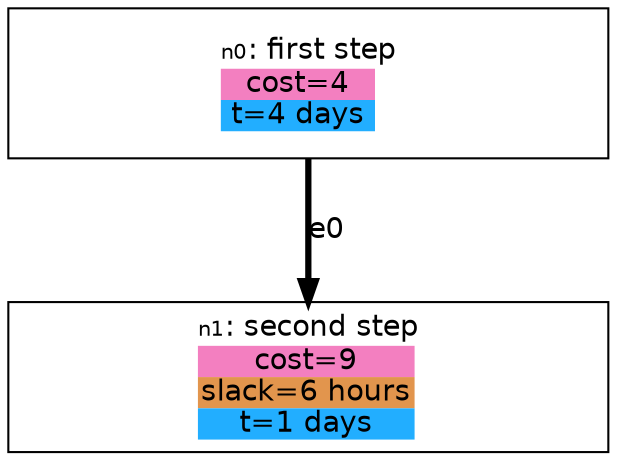 digraph {

    graph [fontname = "helvetica" rankdir="TB" ranksep=0.75 nodesep=0.5];
    node [fontname = "helvetica" shape = "box" width=2.5 style=filled];
    edge [fontname = "helvetica" penwidth=3 color="#000000"];

    n0 [width=4 height=1 label=< <TABLE BORDER="0" CELLPADDING="0" CELLSPACING="0">
    <TR>
        <TD COLSPAN="2"><FONT POINT-SIZE="10">n0</FONT>: first step</TD>
    </TR>
    
        
           <TR>
<TD BGCOLOR="#F37FC0"><FONT COLOR="#000000">cost=4</FONT></TD>
</TR>
        
           <TR>
<TD BGCOLOR="#22AEFF"><FONT COLOR="#000000">t=4 days</FONT></TD>
</TR>
        
    
   </TABLE>
> fillcolor="#FFFFFF"]
    n1 [width=4 height=1 label=< <TABLE BORDER="0" CELLPADDING="0" CELLSPACING="0">
    <TR>
        <TD COLSPAN="3"><FONT POINT-SIZE="10">n1</FONT>: second step</TD>
    </TR>
    
        
           <TR>
<TD BGCOLOR="#F37FC0"><FONT COLOR="#000000">cost=9</FONT></TD>
</TR>
        
           <TR>
<TD BGCOLOR="#E2954D"><FONT COLOR="#000000">slack=6 hours</FONT></TD>
</TR>
        
           <TR>
<TD BGCOLOR="#22AEFF"><FONT COLOR="#000000">t=1 days</FONT></TD>
</TR>
        
    
   </TABLE>
> fillcolor="#FFFFFF"]

    "n0" -> "n1" [label="e0"];

}